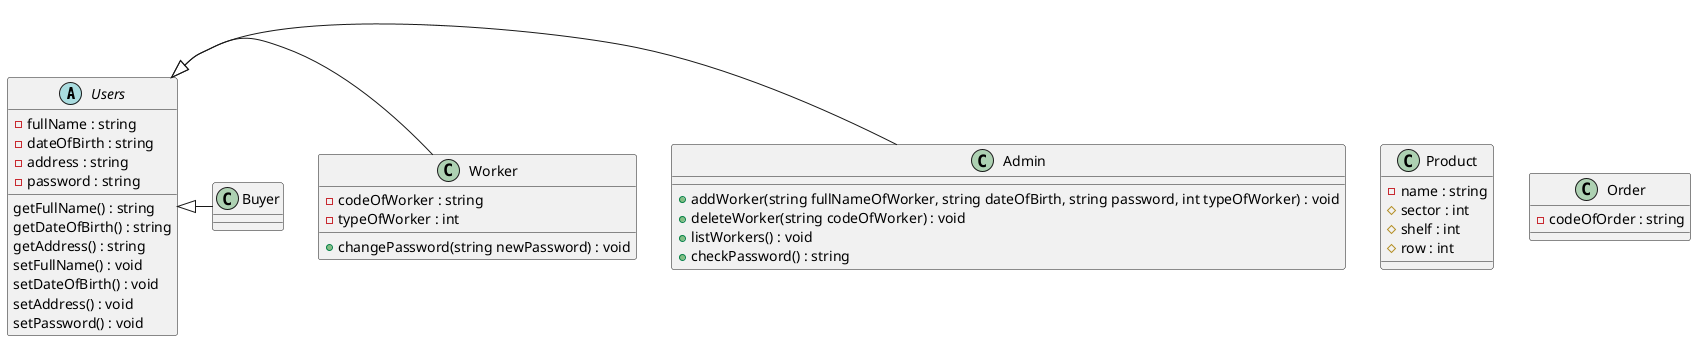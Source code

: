 @startuml classmeghatarozas

'Classok a programon belül

abstract class Users {
    -fullName : string
    -dateOfBirth : string
    -address : string
    -password : string
    getFullName() : string
    getDateOfBirth() : string
    getAddress() : string
    setFullName() : void
    setDateOfBirth() : void
    setAddress() : void
    setPassword() : void
}

class Admin {
    +addWorker(string fullNameOfWorker, string dateOfBirth, string password, int typeOfWorker) : void
    +deleteWorker(string codeOfWorker) : void
    +listWorkers() : void
    +checkPassword() : string
}

class Worker {
    -codeOfWorker : string
    -typeOfWorker : int
    +changePassword(string newPassword) : void
}

class Buyer {
    
}

class Product {
    -name : string
    #sector : int
    #shelf : int
    #row : int
}

class Order {
    -codeOfOrder : string
}

' class ListOfWorkers {
'     #listOfWorkers[] : Worker
'     +listWorkers() : void
' }

' Kapcsolodasok a classok kozott

Users <|- Admin
Users <|- Worker
Users <|- Buyer

@enduml
